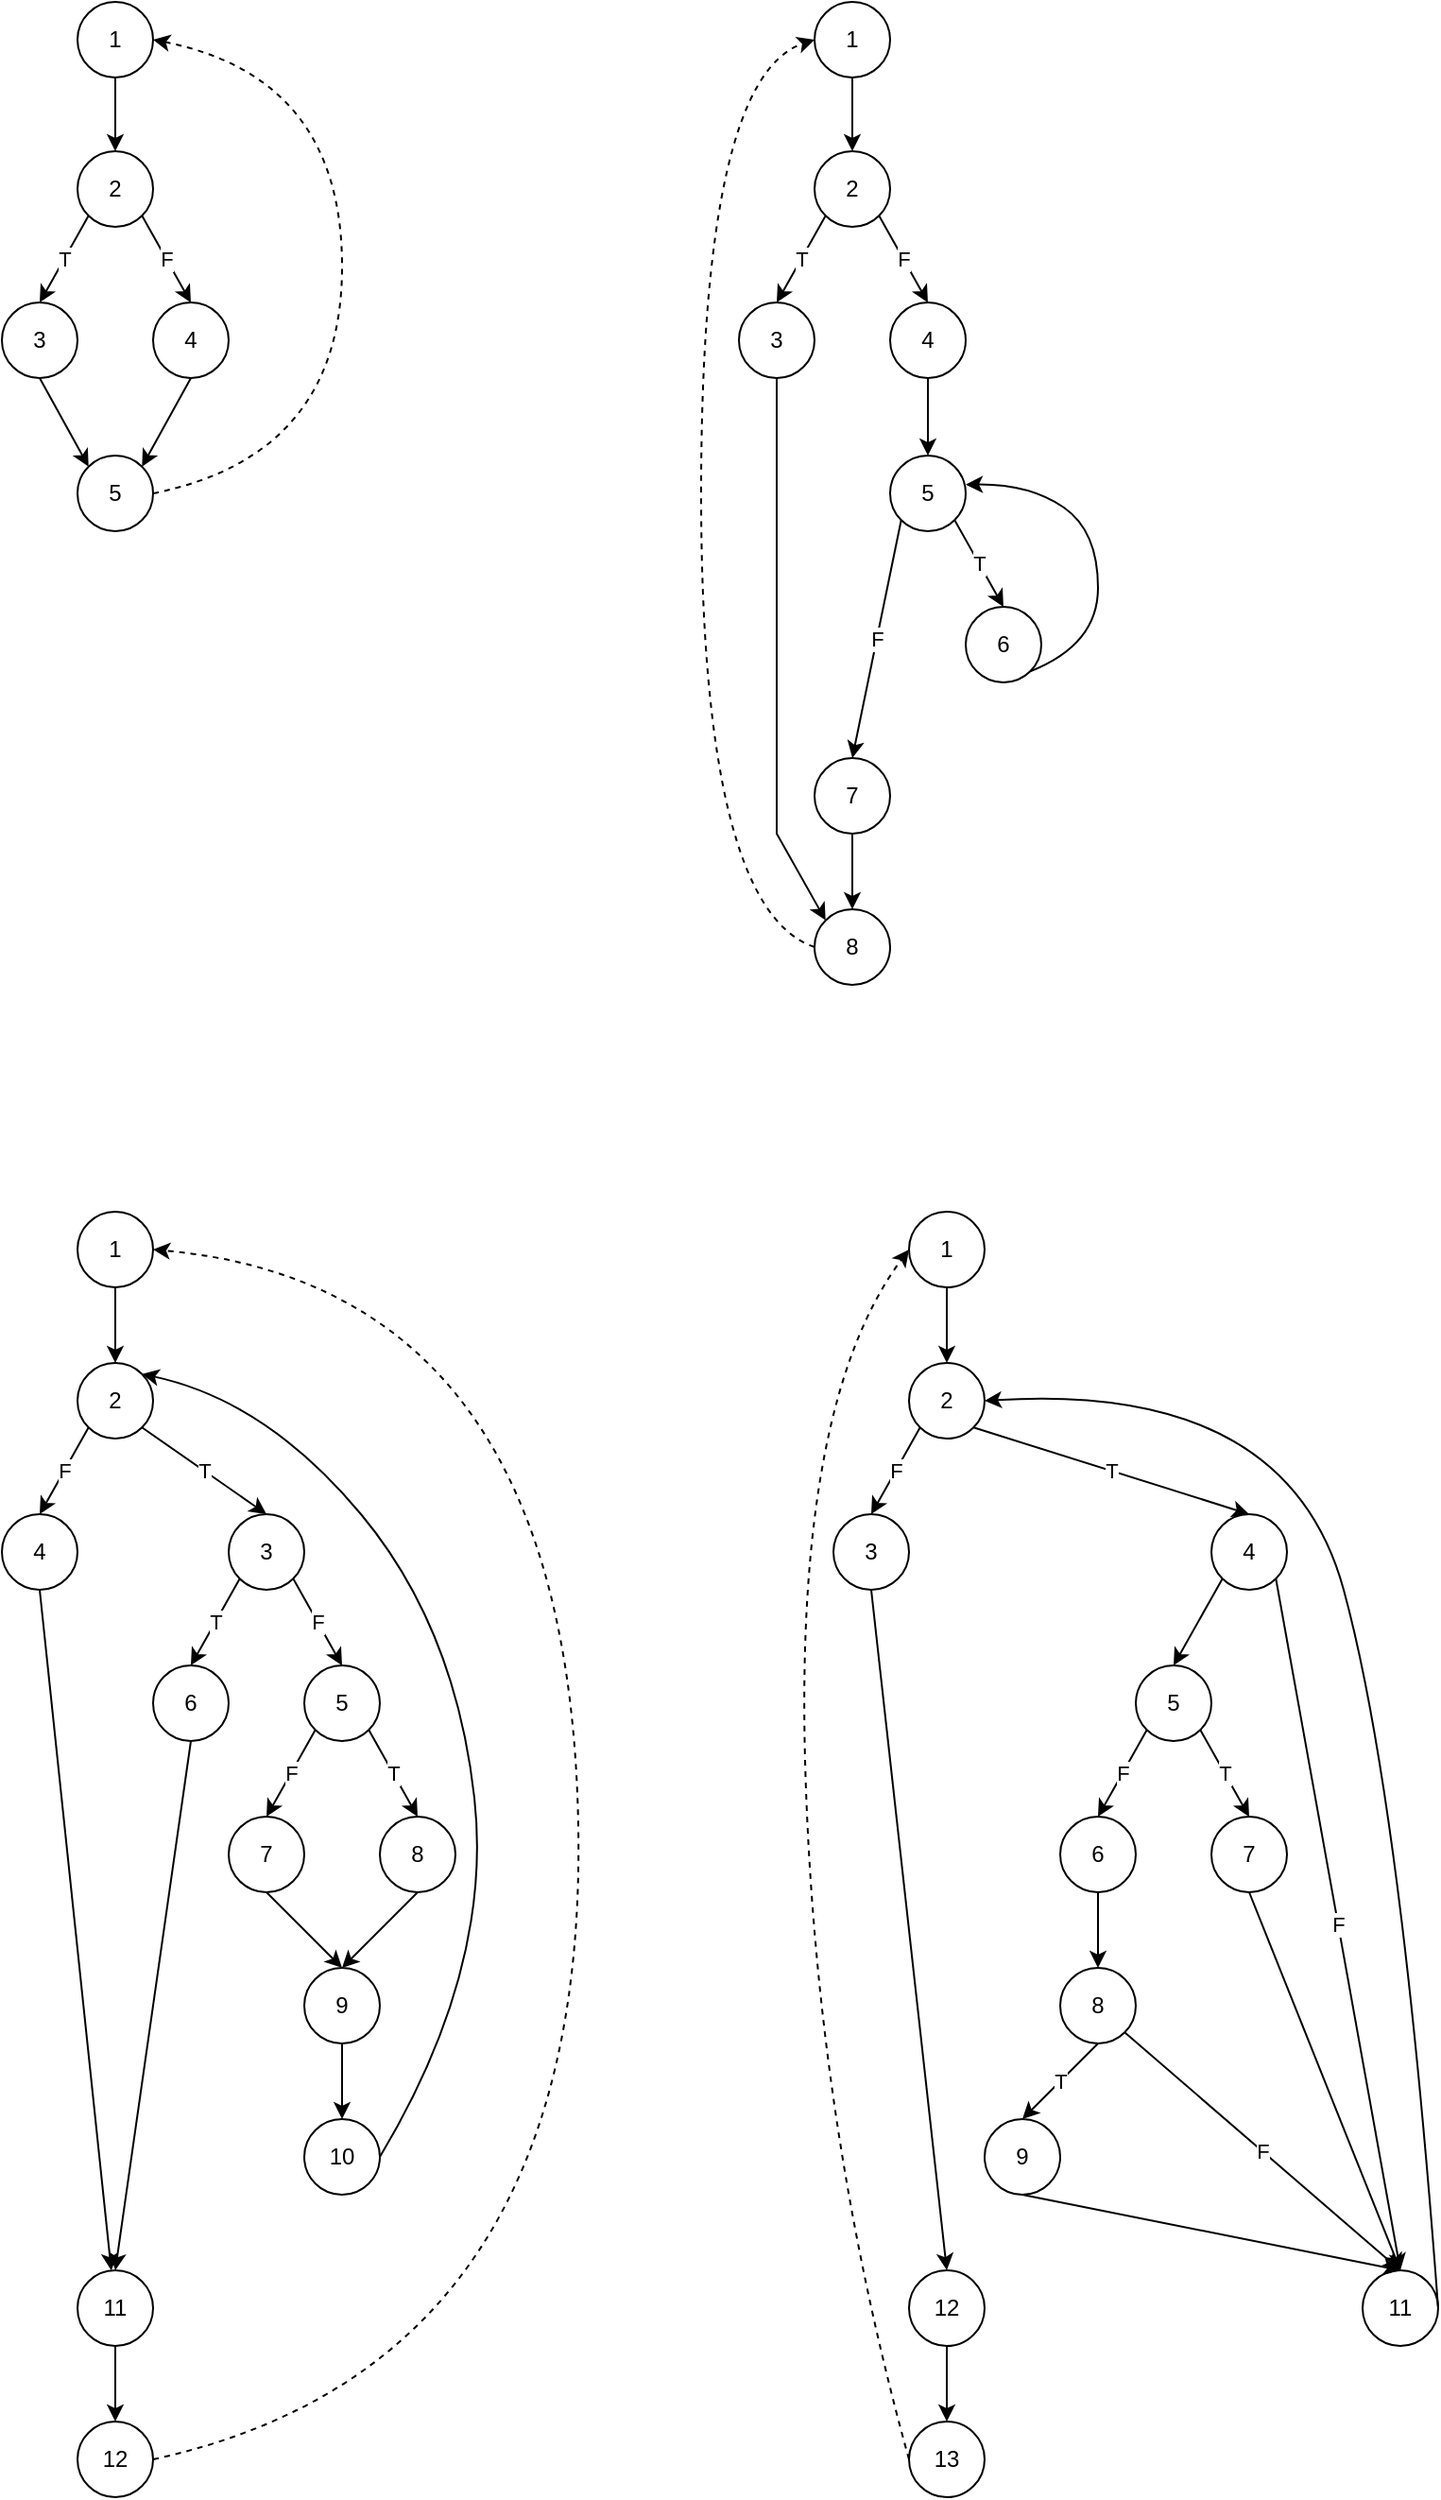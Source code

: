 <mxfile version="16.5.5" type="github">
  <diagram id="Lbe8666yk9FyNb0JV7xu" name="Page-1">
    <mxGraphModel dx="2411" dy="1413" grid="1" gridSize="10" guides="1" tooltips="1" connect="1" arrows="1" fold="1" page="1" pageScale="1" pageWidth="980" pageHeight="1390" math="0" shadow="0">
      <root>
        <mxCell id="0" />
        <mxCell id="1" parent="0" />
        <mxCell id="ngfTm_ITraplMa7OJyzi-3" value="2" style="ellipse;whiteSpace=wrap;html=1;aspect=fixed;" parent="1" vertex="1">
          <mxGeometry x="180" y="119" width="40" height="40" as="geometry" />
        </mxCell>
        <mxCell id="ngfTm_ITraplMa7OJyzi-27" style="edgeStyle=none;rounded=0;orthogonalLoop=1;jettySize=auto;html=1;exitX=0.5;exitY=1;exitDx=0;exitDy=0;entryX=0;entryY=0;entryDx=0;entryDy=0;strokeColor=#000000;" parent="1" source="ngfTm_ITraplMa7OJyzi-5" target="ngfTm_ITraplMa7OJyzi-25" edge="1">
          <mxGeometry relative="1" as="geometry" />
        </mxCell>
        <mxCell id="ngfTm_ITraplMa7OJyzi-5" value="3" style="ellipse;whiteSpace=wrap;html=1;aspect=fixed;" parent="1" vertex="1">
          <mxGeometry x="140" y="199" width="40" height="40" as="geometry" />
        </mxCell>
        <mxCell id="ngfTm_ITraplMa7OJyzi-6" value="4" style="ellipse;whiteSpace=wrap;html=1;aspect=fixed;" parent="1" vertex="1">
          <mxGeometry x="220" y="199" width="40" height="40" as="geometry" />
        </mxCell>
        <mxCell id="ngfTm_ITraplMa7OJyzi-9" value="" style="endArrow=classic;html=1;rounded=0;entryX=0.5;entryY=0;entryDx=0;entryDy=0;exitX=0;exitY=1;exitDx=0;exitDy=0;" parent="1" source="ngfTm_ITraplMa7OJyzi-3" target="ngfTm_ITraplMa7OJyzi-5" edge="1">
          <mxGeometry relative="1" as="geometry">
            <mxPoint x="190" y="160" as="sourcePoint" />
            <mxPoint x="260" y="489" as="targetPoint" />
          </mxGeometry>
        </mxCell>
        <mxCell id="ngfTm_ITraplMa7OJyzi-10" value="T" style="edgeLabel;resizable=0;html=1;align=center;verticalAlign=middle;" parent="ngfTm_ITraplMa7OJyzi-9" connectable="0" vertex="1">
          <mxGeometry relative="1" as="geometry" />
        </mxCell>
        <mxCell id="ngfTm_ITraplMa7OJyzi-14" value="" style="endArrow=classic;html=1;rounded=0;strokeColor=#000000;entryX=0.5;entryY=0;entryDx=0;entryDy=0;exitX=1;exitY=1;exitDx=0;exitDy=0;" parent="1" source="ngfTm_ITraplMa7OJyzi-3" target="ngfTm_ITraplMa7OJyzi-6" edge="1">
          <mxGeometry relative="1" as="geometry">
            <mxPoint x="200" y="159" as="sourcePoint" />
            <mxPoint x="300" y="159" as="targetPoint" />
          </mxGeometry>
        </mxCell>
        <mxCell id="ngfTm_ITraplMa7OJyzi-15" value="F" style="edgeLabel;resizable=0;html=1;align=center;verticalAlign=middle;" parent="ngfTm_ITraplMa7OJyzi-14" connectable="0" vertex="1">
          <mxGeometry relative="1" as="geometry" />
        </mxCell>
        <mxCell id="ngfTm_ITraplMa7OJyzi-20" value="" style="curved=1;endArrow=classic;html=1;rounded=0;strokeColor=#000000;entryX=1;entryY=0.5;entryDx=0;entryDy=0;exitX=1;exitY=0.5;exitDx=0;exitDy=0;dashed=1;" parent="1" source="ngfTm_ITraplMa7OJyzi-25" target="ngfTm_ITraplMa7OJyzi-22" edge="1">
          <mxGeometry width="50" height="50" relative="1" as="geometry">
            <mxPoint x="150" y="229" as="sourcePoint" />
            <mxPoint x="190" y="139" as="targetPoint" />
            <Array as="points">
              <mxPoint x="320" y="280" />
              <mxPoint x="320" y="80" />
            </Array>
          </mxGeometry>
        </mxCell>
        <mxCell id="ngfTm_ITraplMa7OJyzi-22" value="1" style="ellipse;whiteSpace=wrap;html=1;aspect=fixed;" parent="1" vertex="1">
          <mxGeometry x="180" y="40" width="40" height="40" as="geometry" />
        </mxCell>
        <mxCell id="ngfTm_ITraplMa7OJyzi-24" value="" style="endArrow=classic;html=1;rounded=0;strokeColor=#000000;entryX=0.5;entryY=0;entryDx=0;entryDy=0;exitX=0.5;exitY=1;exitDx=0;exitDy=0;" parent="1" source="ngfTm_ITraplMa7OJyzi-22" target="ngfTm_ITraplMa7OJyzi-3" edge="1">
          <mxGeometry width="50" height="50" relative="1" as="geometry">
            <mxPoint x="180" y="130" as="sourcePoint" />
            <mxPoint x="230" y="80" as="targetPoint" />
          </mxGeometry>
        </mxCell>
        <mxCell id="ngfTm_ITraplMa7OJyzi-25" value="5" style="ellipse;whiteSpace=wrap;html=1;aspect=fixed;" parent="1" vertex="1">
          <mxGeometry x="180" y="280" width="40" height="40" as="geometry" />
        </mxCell>
        <mxCell id="ngfTm_ITraplMa7OJyzi-26" value="" style="endArrow=classic;html=1;rounded=0;strokeColor=#000000;exitX=0.5;exitY=1;exitDx=0;exitDy=0;entryX=1;entryY=0;entryDx=0;entryDy=0;" parent="1" source="ngfTm_ITraplMa7OJyzi-6" target="ngfTm_ITraplMa7OJyzi-25" edge="1">
          <mxGeometry width="50" height="50" relative="1" as="geometry">
            <mxPoint x="190" y="430" as="sourcePoint" />
            <mxPoint x="240" y="380" as="targetPoint" />
          </mxGeometry>
        </mxCell>
        <mxCell id="ngfTm_ITraplMa7OJyzi-28" value="8" style="ellipse;whiteSpace=wrap;html=1;aspect=fixed;" parent="1" vertex="1">
          <mxGeometry x="570" y="520" width="40" height="40" as="geometry" />
        </mxCell>
        <mxCell id="R51H3NqWFXnksLiBlyHA-1" style="edgeStyle=orthogonalEdgeStyle;rounded=0;orthogonalLoop=1;jettySize=auto;html=1;exitX=0.5;exitY=1;exitDx=0;exitDy=0;entryX=0.5;entryY=0;entryDx=0;entryDy=0;" parent="1" source="ngfTm_ITraplMa7OJyzi-29" target="ngfTm_ITraplMa7OJyzi-30" edge="1">
          <mxGeometry relative="1" as="geometry" />
        </mxCell>
        <mxCell id="ngfTm_ITraplMa7OJyzi-29" value="1" style="ellipse;whiteSpace=wrap;html=1;aspect=fixed;" parent="1" vertex="1">
          <mxGeometry x="570" y="40" width="40" height="40" as="geometry" />
        </mxCell>
        <mxCell id="ngfTm_ITraplMa7OJyzi-30" value="2" style="ellipse;whiteSpace=wrap;html=1;aspect=fixed;" parent="1" vertex="1">
          <mxGeometry x="570" y="119" width="40" height="40" as="geometry" />
        </mxCell>
        <mxCell id="ngfTm_ITraplMa7OJyzi-31" value="3" style="ellipse;whiteSpace=wrap;html=1;aspect=fixed;" parent="1" vertex="1">
          <mxGeometry x="530" y="199" width="40" height="40" as="geometry" />
        </mxCell>
        <mxCell id="ngfTm_ITraplMa7OJyzi-32" value="" style="endArrow=classic;html=1;rounded=0;strokeColor=#000000;exitX=0;exitY=1;exitDx=0;exitDy=0;entryX=0.5;entryY=0;entryDx=0;entryDy=0;fontColor=default;" parent="1" source="ngfTm_ITraplMa7OJyzi-30" target="ngfTm_ITraplMa7OJyzi-31" edge="1">
          <mxGeometry relative="1" as="geometry">
            <mxPoint x="470" y="300" as="sourcePoint" />
            <mxPoint x="570" y="300" as="targetPoint" />
          </mxGeometry>
        </mxCell>
        <mxCell id="ngfTm_ITraplMa7OJyzi-33" value="T" style="edgeLabel;resizable=0;html=1;align=center;verticalAlign=middle;" parent="ngfTm_ITraplMa7OJyzi-32" connectable="0" vertex="1">
          <mxGeometry relative="1" as="geometry" />
        </mxCell>
        <mxCell id="ngfTm_ITraplMa7OJyzi-39" style="edgeStyle=none;rounded=0;orthogonalLoop=1;jettySize=auto;html=1;exitX=0.5;exitY=1;exitDx=0;exitDy=0;entryX=0.5;entryY=0;entryDx=0;entryDy=0;fontColor=default;strokeColor=#000000;" parent="1" source="ngfTm_ITraplMa7OJyzi-34" target="ngfTm_ITraplMa7OJyzi-38" edge="1">
          <mxGeometry relative="1" as="geometry" />
        </mxCell>
        <mxCell id="ngfTm_ITraplMa7OJyzi-34" value="4" style="ellipse;whiteSpace=wrap;html=1;aspect=fixed;" parent="1" vertex="1">
          <mxGeometry x="610" y="199" width="40" height="40" as="geometry" />
        </mxCell>
        <mxCell id="ngfTm_ITraplMa7OJyzi-35" value="" style="endArrow=classic;html=1;rounded=0;fontColor=default;strokeColor=#000000;entryX=0.5;entryY=0;entryDx=0;entryDy=0;exitX=1;exitY=1;exitDx=0;exitDy=0;" parent="1" source="ngfTm_ITraplMa7OJyzi-30" target="ngfTm_ITraplMa7OJyzi-34" edge="1">
          <mxGeometry relative="1" as="geometry">
            <mxPoint x="610" y="150" as="sourcePoint" />
            <mxPoint x="700" y="150" as="targetPoint" />
          </mxGeometry>
        </mxCell>
        <mxCell id="ngfTm_ITraplMa7OJyzi-36" value="F" style="edgeLabel;resizable=0;html=1;align=center;verticalAlign=middle;fontColor=default;" parent="ngfTm_ITraplMa7OJyzi-35" connectable="0" vertex="1">
          <mxGeometry relative="1" as="geometry" />
        </mxCell>
        <mxCell id="ngfTm_ITraplMa7OJyzi-37" value="" style="endArrow=classic;html=1;rounded=0;fontColor=default;strokeColor=#000000;exitX=0.5;exitY=1;exitDx=0;exitDy=0;entryX=0;entryY=0;entryDx=0;entryDy=0;" parent="1" source="ngfTm_ITraplMa7OJyzi-31" target="ngfTm_ITraplMa7OJyzi-28" edge="1">
          <mxGeometry width="50" height="50" relative="1" as="geometry">
            <mxPoint x="440" y="290" as="sourcePoint" />
            <mxPoint x="490" y="240" as="targetPoint" />
            <Array as="points">
              <mxPoint x="550" y="480" />
            </Array>
          </mxGeometry>
        </mxCell>
        <mxCell id="ngfTm_ITraplMa7OJyzi-38" value="5" style="ellipse;whiteSpace=wrap;html=1;aspect=fixed;" parent="1" vertex="1">
          <mxGeometry x="610" y="280" width="40" height="40" as="geometry" />
        </mxCell>
        <mxCell id="ngfTm_ITraplMa7OJyzi-40" value="" style="endArrow=classic;html=1;rounded=0;fontColor=default;strokeColor=#000000;exitX=0;exitY=1;exitDx=0;exitDy=0;entryX=0.5;entryY=0;entryDx=0;entryDy=0;" parent="1" source="ngfTm_ITraplMa7OJyzi-38" target="ngfTm_ITraplMa7OJyzi-43" edge="1">
          <mxGeometry relative="1" as="geometry">
            <mxPoint x="630" y="320" as="sourcePoint" />
            <mxPoint x="600" y="410" as="targetPoint" />
          </mxGeometry>
        </mxCell>
        <mxCell id="ngfTm_ITraplMa7OJyzi-41" value="F" style="edgeLabel;resizable=0;html=1;align=center;verticalAlign=middle;fontColor=default;" parent="ngfTm_ITraplMa7OJyzi-40" connectable="0" vertex="1">
          <mxGeometry relative="1" as="geometry" />
        </mxCell>
        <mxCell id="ngfTm_ITraplMa7OJyzi-42" value="6" style="ellipse;whiteSpace=wrap;html=1;aspect=fixed;" parent="1" vertex="1">
          <mxGeometry x="650" y="360" width="40" height="40" as="geometry" />
        </mxCell>
        <mxCell id="ngfTm_ITraplMa7OJyzi-43" value="7" style="ellipse;whiteSpace=wrap;html=1;aspect=fixed;" parent="1" vertex="1">
          <mxGeometry x="570" y="440" width="40" height="40" as="geometry" />
        </mxCell>
        <mxCell id="ngfTm_ITraplMa7OJyzi-44" value="" style="endArrow=classic;html=1;rounded=0;fontColor=default;strokeColor=#000000;exitX=1;exitY=1;exitDx=0;exitDy=0;entryX=0.5;entryY=0;entryDx=0;entryDy=0;" parent="1" source="ngfTm_ITraplMa7OJyzi-38" target="ngfTm_ITraplMa7OJyzi-42" edge="1">
          <mxGeometry relative="1" as="geometry">
            <mxPoint x="625.858" y="324.142" as="sourcePoint" />
            <mxPoint x="600" y="410.0" as="targetPoint" />
          </mxGeometry>
        </mxCell>
        <mxCell id="ngfTm_ITraplMa7OJyzi-45" value="T" style="edgeLabel;resizable=0;html=1;align=center;verticalAlign=middle;fontColor=default;" parent="ngfTm_ITraplMa7OJyzi-44" connectable="0" vertex="1">
          <mxGeometry relative="1" as="geometry" />
        </mxCell>
        <mxCell id="ngfTm_ITraplMa7OJyzi-47" value="" style="curved=1;endArrow=classic;html=1;rounded=0;fontColor=default;strokeColor=#000000;exitX=1;exitY=1;exitDx=0;exitDy=0;entryX=1;entryY=0.383;entryDx=0;entryDy=0;entryPerimeter=0;" parent="1" source="ngfTm_ITraplMa7OJyzi-42" target="ngfTm_ITraplMa7OJyzi-38" edge="1">
          <mxGeometry width="50" height="50" relative="1" as="geometry">
            <mxPoint x="710" y="390" as="sourcePoint" />
            <mxPoint x="760" y="340" as="targetPoint" />
            <Array as="points">
              <mxPoint x="720" y="380" />
              <mxPoint x="720" y="320" />
              <mxPoint x="684" y="295" />
            </Array>
          </mxGeometry>
        </mxCell>
        <mxCell id="ngfTm_ITraplMa7OJyzi-48" value="" style="endArrow=classic;html=1;rounded=0;fontColor=default;strokeColor=#000000;exitX=0.5;exitY=1;exitDx=0;exitDy=0;entryX=0.5;entryY=0;entryDx=0;entryDy=0;" parent="1" source="ngfTm_ITraplMa7OJyzi-43" target="ngfTm_ITraplMa7OJyzi-28" edge="1">
          <mxGeometry width="50" height="50" relative="1" as="geometry">
            <mxPoint x="610" y="500" as="sourcePoint" />
            <mxPoint x="660" y="450" as="targetPoint" />
          </mxGeometry>
        </mxCell>
        <mxCell id="ngfTm_ITraplMa7OJyzi-51" value="" style="curved=1;endArrow=classic;html=1;rounded=0;fontColor=default;strokeColor=#000000;exitX=0;exitY=0.5;exitDx=0;exitDy=0;entryX=0;entryY=0.5;entryDx=0;entryDy=0;dashed=1;" parent="1" source="ngfTm_ITraplMa7OJyzi-28" target="ngfTm_ITraplMa7OJyzi-29" edge="1">
          <mxGeometry width="50" height="50" relative="1" as="geometry">
            <mxPoint x="430" y="510" as="sourcePoint" />
            <mxPoint x="480" y="460" as="targetPoint" />
            <Array as="points">
              <mxPoint x="510" y="520" />
              <mxPoint x="510" y="80" />
            </Array>
          </mxGeometry>
        </mxCell>
        <mxCell id="LmPk4MBxEUe1dWS_HKBN-8" style="edgeStyle=orthogonalEdgeStyle;rounded=0;orthogonalLoop=1;jettySize=auto;html=1;exitX=0.5;exitY=1;exitDx=0;exitDy=0;entryX=0.5;entryY=0;entryDx=0;entryDy=0;" parent="1" source="LmPk4MBxEUe1dWS_HKBN-1" target="LmPk4MBxEUe1dWS_HKBN-2" edge="1">
          <mxGeometry relative="1" as="geometry" />
        </mxCell>
        <mxCell id="LmPk4MBxEUe1dWS_HKBN-1" value="1" style="ellipse;whiteSpace=wrap;html=1;aspect=fixed;" parent="1" vertex="1">
          <mxGeometry x="180" y="680" width="40" height="40" as="geometry" />
        </mxCell>
        <mxCell id="LmPk4MBxEUe1dWS_HKBN-2" value="2" style="ellipse;whiteSpace=wrap;html=1;aspect=fixed;" parent="1" vertex="1">
          <mxGeometry x="180" y="760" width="40" height="40" as="geometry" />
        </mxCell>
        <mxCell id="LmPk4MBxEUe1dWS_HKBN-3" value="3" style="ellipse;whiteSpace=wrap;html=1;aspect=fixed;" parent="1" vertex="1">
          <mxGeometry x="260" y="840" width="40" height="40" as="geometry" />
        </mxCell>
        <mxCell id="LmPk4MBxEUe1dWS_HKBN-4" value="12" style="ellipse;whiteSpace=wrap;html=1;aspect=fixed;" parent="1" vertex="1">
          <mxGeometry x="180" y="1320" width="40" height="40" as="geometry" />
        </mxCell>
        <mxCell id="LmPk4MBxEUe1dWS_HKBN-12" style="rounded=0;orthogonalLoop=1;jettySize=auto;html=1;exitX=0.5;exitY=1;exitDx=0;exitDy=0;" parent="1" source="LmPk4MBxEUe1dWS_HKBN-5" target="LmPk4MBxEUe1dWS_HKBN-11" edge="1">
          <mxGeometry relative="1" as="geometry" />
        </mxCell>
        <mxCell id="LmPk4MBxEUe1dWS_HKBN-5" value="4" style="ellipse;whiteSpace=wrap;html=1;aspect=fixed;" parent="1" vertex="1">
          <mxGeometry x="140" y="840" width="40" height="40" as="geometry" />
        </mxCell>
        <mxCell id="LmPk4MBxEUe1dWS_HKBN-6" value="" style="endArrow=classic;html=1;rounded=0;entryX=0.5;entryY=0;entryDx=0;entryDy=0;exitX=1;exitY=1;exitDx=0;exitDy=0;" parent="1" source="LmPk4MBxEUe1dWS_HKBN-2" target="LmPk4MBxEUe1dWS_HKBN-3" edge="1">
          <mxGeometry relative="1" as="geometry">
            <mxPoint x="200" y="800" as="sourcePoint" />
            <mxPoint x="300" y="800" as="targetPoint" />
          </mxGeometry>
        </mxCell>
        <mxCell id="LmPk4MBxEUe1dWS_HKBN-7" value="T" style="edgeLabel;resizable=0;html=1;align=center;verticalAlign=middle;" parent="LmPk4MBxEUe1dWS_HKBN-6" connectable="0" vertex="1">
          <mxGeometry relative="1" as="geometry" />
        </mxCell>
        <mxCell id="LmPk4MBxEUe1dWS_HKBN-9" value="" style="endArrow=classic;html=1;rounded=0;entryX=0.5;entryY=0;entryDx=0;entryDy=0;exitX=0;exitY=1;exitDx=0;exitDy=0;" parent="1" source="LmPk4MBxEUe1dWS_HKBN-2" target="LmPk4MBxEUe1dWS_HKBN-5" edge="1">
          <mxGeometry relative="1" as="geometry">
            <mxPoint x="180" y="790" as="sourcePoint" />
            <mxPoint x="280" y="790" as="targetPoint" />
          </mxGeometry>
        </mxCell>
        <mxCell id="LmPk4MBxEUe1dWS_HKBN-10" value="F" style="edgeLabel;resizable=0;html=1;align=center;verticalAlign=middle;" parent="LmPk4MBxEUe1dWS_HKBN-9" connectable="0" vertex="1">
          <mxGeometry relative="1" as="geometry" />
        </mxCell>
        <mxCell id="LmPk4MBxEUe1dWS_HKBN-31" style="edgeStyle=none;rounded=0;orthogonalLoop=1;jettySize=auto;html=1;exitX=0.5;exitY=1;exitDx=0;exitDy=0;entryX=0.5;entryY=0;entryDx=0;entryDy=0;" parent="1" source="LmPk4MBxEUe1dWS_HKBN-11" target="LmPk4MBxEUe1dWS_HKBN-4" edge="1">
          <mxGeometry relative="1" as="geometry" />
        </mxCell>
        <mxCell id="LmPk4MBxEUe1dWS_HKBN-11" value="11" style="ellipse;whiteSpace=wrap;html=1;aspect=fixed;" parent="1" vertex="1">
          <mxGeometry x="180" y="1240" width="40" height="40" as="geometry" />
        </mxCell>
        <mxCell id="LmPk4MBxEUe1dWS_HKBN-20" style="edgeStyle=none;rounded=0;orthogonalLoop=1;jettySize=auto;html=1;exitX=0.5;exitY=1;exitDx=0;exitDy=0;entryX=0.5;entryY=0;entryDx=0;entryDy=0;" parent="1" source="LmPk4MBxEUe1dWS_HKBN-13" target="LmPk4MBxEUe1dWS_HKBN-11" edge="1">
          <mxGeometry relative="1" as="geometry">
            <mxPoint x="240" y="1160" as="targetPoint" />
          </mxGeometry>
        </mxCell>
        <mxCell id="LmPk4MBxEUe1dWS_HKBN-13" value="6" style="ellipse;whiteSpace=wrap;html=1;aspect=fixed;" parent="1" vertex="1">
          <mxGeometry x="220" y="920" width="40" height="40" as="geometry" />
        </mxCell>
        <mxCell id="LmPk4MBxEUe1dWS_HKBN-14" value="5" style="ellipse;whiteSpace=wrap;html=1;aspect=fixed;" parent="1" vertex="1">
          <mxGeometry x="300" y="920" width="40" height="40" as="geometry" />
        </mxCell>
        <mxCell id="LmPk4MBxEUe1dWS_HKBN-15" value="" style="endArrow=classic;html=1;rounded=0;entryX=0.5;entryY=0;entryDx=0;entryDy=0;exitX=0;exitY=1;exitDx=0;exitDy=0;" parent="1" source="LmPk4MBxEUe1dWS_HKBN-3" target="LmPk4MBxEUe1dWS_HKBN-13" edge="1">
          <mxGeometry relative="1" as="geometry">
            <mxPoint x="290" y="870" as="sourcePoint" />
            <mxPoint x="390" y="870" as="targetPoint" />
          </mxGeometry>
        </mxCell>
        <mxCell id="LmPk4MBxEUe1dWS_HKBN-16" value="T" style="edgeLabel;resizable=0;html=1;align=center;verticalAlign=middle;" parent="LmPk4MBxEUe1dWS_HKBN-15" connectable="0" vertex="1">
          <mxGeometry relative="1" as="geometry" />
        </mxCell>
        <mxCell id="LmPk4MBxEUe1dWS_HKBN-17" value="" style="endArrow=classic;html=1;rounded=0;entryX=0.5;entryY=0;entryDx=0;entryDy=0;exitX=1;exitY=1;exitDx=0;exitDy=0;" parent="1" source="LmPk4MBxEUe1dWS_HKBN-3" target="LmPk4MBxEUe1dWS_HKBN-14" edge="1">
          <mxGeometry relative="1" as="geometry">
            <mxPoint x="260" y="870" as="sourcePoint" />
            <mxPoint x="360" y="870" as="targetPoint" />
          </mxGeometry>
        </mxCell>
        <mxCell id="LmPk4MBxEUe1dWS_HKBN-18" value="F" style="edgeLabel;resizable=0;html=1;align=center;verticalAlign=middle;" parent="LmPk4MBxEUe1dWS_HKBN-17" connectable="0" vertex="1">
          <mxGeometry relative="1" as="geometry" />
        </mxCell>
        <mxCell id="LmPk4MBxEUe1dWS_HKBN-33" style="edgeStyle=none;rounded=0;orthogonalLoop=1;jettySize=auto;html=1;exitX=0.5;exitY=1;exitDx=0;exitDy=0;entryX=0.5;entryY=0;entryDx=0;entryDy=0;" parent="1" source="LmPk4MBxEUe1dWS_HKBN-21" target="LmPk4MBxEUe1dWS_HKBN-32" edge="1">
          <mxGeometry relative="1" as="geometry" />
        </mxCell>
        <mxCell id="LmPk4MBxEUe1dWS_HKBN-21" value="7" style="ellipse;whiteSpace=wrap;html=1;aspect=fixed;" parent="1" vertex="1">
          <mxGeometry x="260" y="1000" width="40" height="40" as="geometry" />
        </mxCell>
        <mxCell id="LmPk4MBxEUe1dWS_HKBN-34" style="edgeStyle=none;rounded=0;orthogonalLoop=1;jettySize=auto;html=1;exitX=0.5;exitY=1;exitDx=0;exitDy=0;" parent="1" source="LmPk4MBxEUe1dWS_HKBN-22" edge="1">
          <mxGeometry relative="1" as="geometry">
            <mxPoint x="320" y="1080" as="targetPoint" />
          </mxGeometry>
        </mxCell>
        <mxCell id="LmPk4MBxEUe1dWS_HKBN-22" value="8" style="ellipse;whiteSpace=wrap;html=1;aspect=fixed;" parent="1" vertex="1">
          <mxGeometry x="340" y="1000" width="40" height="40" as="geometry" />
        </mxCell>
        <mxCell id="LmPk4MBxEUe1dWS_HKBN-23" value="" style="endArrow=classic;html=1;rounded=0;exitX=1;exitY=1;exitDx=0;exitDy=0;entryX=0.5;entryY=0;entryDx=0;entryDy=0;" parent="1" source="LmPk4MBxEUe1dWS_HKBN-14" target="LmPk4MBxEUe1dWS_HKBN-22" edge="1">
          <mxGeometry relative="1" as="geometry">
            <mxPoint x="250" y="960" as="sourcePoint" />
            <mxPoint x="350" y="960" as="targetPoint" />
          </mxGeometry>
        </mxCell>
        <mxCell id="LmPk4MBxEUe1dWS_HKBN-24" value="T" style="edgeLabel;resizable=0;html=1;align=center;verticalAlign=middle;" parent="LmPk4MBxEUe1dWS_HKBN-23" connectable="0" vertex="1">
          <mxGeometry relative="1" as="geometry" />
        </mxCell>
        <mxCell id="LmPk4MBxEUe1dWS_HKBN-25" value="" style="endArrow=classic;html=1;rounded=0;exitX=0;exitY=1;exitDx=0;exitDy=0;entryX=0.5;entryY=0;entryDx=0;entryDy=0;" parent="1" source="LmPk4MBxEUe1dWS_HKBN-14" target="LmPk4MBxEUe1dWS_HKBN-21" edge="1">
          <mxGeometry relative="1" as="geometry">
            <mxPoint x="160" y="1110" as="sourcePoint" />
            <mxPoint x="260" y="1110" as="targetPoint" />
          </mxGeometry>
        </mxCell>
        <mxCell id="LmPk4MBxEUe1dWS_HKBN-26" value="F" style="edgeLabel;resizable=0;html=1;align=center;verticalAlign=middle;" parent="LmPk4MBxEUe1dWS_HKBN-25" connectable="0" vertex="1">
          <mxGeometry relative="1" as="geometry" />
        </mxCell>
        <mxCell id="LmPk4MBxEUe1dWS_HKBN-29" value="" style="curved=1;endArrow=classic;html=1;rounded=0;exitX=1;exitY=0.5;exitDx=0;exitDy=0;entryX=1;entryY=0;entryDx=0;entryDy=0;" parent="1" source="a_tLWopv4MAO-i4X5crw-16" target="LmPk4MBxEUe1dWS_HKBN-2" edge="1">
          <mxGeometry width="50" height="50" relative="1" as="geometry">
            <mxPoint x="500" y="1140" as="sourcePoint" />
            <mxPoint x="550" y="1090" as="targetPoint" />
            <Array as="points">
              <mxPoint x="400" y="1080" />
              <mxPoint x="380" y="900" />
              <mxPoint x="280" y="780" />
            </Array>
          </mxGeometry>
        </mxCell>
        <mxCell id="a_tLWopv4MAO-i4X5crw-17" style="edgeStyle=none;rounded=0;orthogonalLoop=1;jettySize=auto;html=1;exitX=0.5;exitY=1;exitDx=0;exitDy=0;entryX=0.5;entryY=0;entryDx=0;entryDy=0;" edge="1" parent="1" source="LmPk4MBxEUe1dWS_HKBN-32" target="a_tLWopv4MAO-i4X5crw-16">
          <mxGeometry relative="1" as="geometry" />
        </mxCell>
        <mxCell id="LmPk4MBxEUe1dWS_HKBN-32" value="9" style="ellipse;whiteSpace=wrap;html=1;aspect=fixed;" parent="1" vertex="1">
          <mxGeometry x="300" y="1080" width="40" height="40" as="geometry" />
        </mxCell>
        <mxCell id="a_tLWopv4MAO-i4X5crw-2" value="" style="curved=1;endArrow=classic;html=1;rounded=0;exitX=1;exitY=0.5;exitDx=0;exitDy=0;entryX=1;entryY=0.5;entryDx=0;entryDy=0;dashed=1;" edge="1" parent="1" source="LmPk4MBxEUe1dWS_HKBN-4" target="LmPk4MBxEUe1dWS_HKBN-1">
          <mxGeometry width="50" height="50" relative="1" as="geometry">
            <mxPoint x="230" y="1350" as="sourcePoint" />
            <mxPoint x="280" y="1300" as="targetPoint" />
            <Array as="points">
              <mxPoint x="450" y="1290" />
              <mxPoint x="440" y="720" />
            </Array>
          </mxGeometry>
        </mxCell>
        <mxCell id="a_tLWopv4MAO-i4X5crw-5" style="edgeStyle=orthogonalEdgeStyle;rounded=0;orthogonalLoop=1;jettySize=auto;html=1;exitX=0.5;exitY=1;exitDx=0;exitDy=0;entryX=0.5;entryY=0;entryDx=0;entryDy=0;" edge="1" parent="1" source="a_tLWopv4MAO-i4X5crw-3" target="a_tLWopv4MAO-i4X5crw-4">
          <mxGeometry relative="1" as="geometry" />
        </mxCell>
        <mxCell id="a_tLWopv4MAO-i4X5crw-3" value="1" style="ellipse;whiteSpace=wrap;html=1;aspect=fixed;" vertex="1" parent="1">
          <mxGeometry x="620" y="680" width="40" height="40" as="geometry" />
        </mxCell>
        <mxCell id="a_tLWopv4MAO-i4X5crw-4" value="2" style="ellipse;whiteSpace=wrap;html=1;aspect=fixed;" vertex="1" parent="1">
          <mxGeometry x="620" y="760" width="40" height="40" as="geometry" />
        </mxCell>
        <mxCell id="a_tLWopv4MAO-i4X5crw-15" style="rounded=0;orthogonalLoop=1;jettySize=auto;html=1;exitX=0.5;exitY=1;exitDx=0;exitDy=0;entryX=0.5;entryY=0;entryDx=0;entryDy=0;" edge="1" parent="1" source="a_tLWopv4MAO-i4X5crw-6" target="a_tLWopv4MAO-i4X5crw-8">
          <mxGeometry relative="1" as="geometry" />
        </mxCell>
        <mxCell id="a_tLWopv4MAO-i4X5crw-6" value="3" style="ellipse;whiteSpace=wrap;html=1;aspect=fixed;" vertex="1" parent="1">
          <mxGeometry x="580" y="840" width="40" height="40" as="geometry" />
        </mxCell>
        <mxCell id="a_tLWopv4MAO-i4X5crw-22" style="edgeStyle=none;rounded=0;orthogonalLoop=1;jettySize=auto;html=1;exitX=0;exitY=1;exitDx=0;exitDy=0;entryX=0.5;entryY=0;entryDx=0;entryDy=0;" edge="1" parent="1" source="a_tLWopv4MAO-i4X5crw-7" target="a_tLWopv4MAO-i4X5crw-21">
          <mxGeometry relative="1" as="geometry" />
        </mxCell>
        <mxCell id="a_tLWopv4MAO-i4X5crw-7" value="4" style="ellipse;whiteSpace=wrap;html=1;aspect=fixed;" vertex="1" parent="1">
          <mxGeometry x="780" y="840" width="40" height="40" as="geometry" />
        </mxCell>
        <mxCell id="a_tLWopv4MAO-i4X5crw-10" style="rounded=0;orthogonalLoop=1;jettySize=auto;html=1;exitX=0.5;exitY=1;exitDx=0;exitDy=0;" edge="1" parent="1" source="a_tLWopv4MAO-i4X5crw-8" target="a_tLWopv4MAO-i4X5crw-9">
          <mxGeometry relative="1" as="geometry" />
        </mxCell>
        <mxCell id="a_tLWopv4MAO-i4X5crw-8" value="12" style="ellipse;whiteSpace=wrap;html=1;aspect=fixed;" vertex="1" parent="1">
          <mxGeometry x="620" y="1240" width="40" height="40" as="geometry" />
        </mxCell>
        <mxCell id="a_tLWopv4MAO-i4X5crw-9" value="13" style="ellipse;whiteSpace=wrap;html=1;aspect=fixed;" vertex="1" parent="1">
          <mxGeometry x="620" y="1320" width="40" height="40" as="geometry" />
        </mxCell>
        <mxCell id="a_tLWopv4MAO-i4X5crw-11" value="" style="endArrow=classic;html=1;rounded=0;exitX=0;exitY=1;exitDx=0;exitDy=0;entryX=0.5;entryY=0;entryDx=0;entryDy=0;" edge="1" parent="1" source="a_tLWopv4MAO-i4X5crw-4" target="a_tLWopv4MAO-i4X5crw-6">
          <mxGeometry relative="1" as="geometry">
            <mxPoint x="630" y="800" as="sourcePoint" />
            <mxPoint x="730" y="800" as="targetPoint" />
          </mxGeometry>
        </mxCell>
        <mxCell id="a_tLWopv4MAO-i4X5crw-12" value="F" style="edgeLabel;resizable=0;html=1;align=center;verticalAlign=middle;" connectable="0" vertex="1" parent="a_tLWopv4MAO-i4X5crw-11">
          <mxGeometry relative="1" as="geometry" />
        </mxCell>
        <mxCell id="a_tLWopv4MAO-i4X5crw-13" value="" style="endArrow=classic;html=1;rounded=0;exitX=1;exitY=1;exitDx=0;exitDy=0;entryX=0.5;entryY=0;entryDx=0;entryDy=0;" edge="1" parent="1" source="a_tLWopv4MAO-i4X5crw-4" target="a_tLWopv4MAO-i4X5crw-7">
          <mxGeometry relative="1" as="geometry">
            <mxPoint x="680" y="810" as="sourcePoint" />
            <mxPoint x="780" y="810" as="targetPoint" />
          </mxGeometry>
        </mxCell>
        <mxCell id="a_tLWopv4MAO-i4X5crw-14" value="T" style="edgeLabel;resizable=0;html=1;align=center;verticalAlign=middle;" connectable="0" vertex="1" parent="a_tLWopv4MAO-i4X5crw-13">
          <mxGeometry relative="1" as="geometry" />
        </mxCell>
        <mxCell id="a_tLWopv4MAO-i4X5crw-16" value="10" style="ellipse;whiteSpace=wrap;html=1;aspect=fixed;" vertex="1" parent="1">
          <mxGeometry x="300" y="1160" width="40" height="40" as="geometry" />
        </mxCell>
        <mxCell id="a_tLWopv4MAO-i4X5crw-18" value="" style="endArrow=classic;html=1;rounded=0;exitX=1;exitY=1;exitDx=0;exitDy=0;entryX=0.5;entryY=0;entryDx=0;entryDy=0;" edge="1" parent="1" source="a_tLWopv4MAO-i4X5crw-7" target="a_tLWopv4MAO-i4X5crw-20">
          <mxGeometry relative="1" as="geometry">
            <mxPoint x="800" y="930" as="sourcePoint" />
            <mxPoint x="880" y="880" as="targetPoint" />
          </mxGeometry>
        </mxCell>
        <mxCell id="a_tLWopv4MAO-i4X5crw-19" value="F" style="edgeLabel;resizable=0;html=1;align=center;verticalAlign=middle;" connectable="0" vertex="1" parent="a_tLWopv4MAO-i4X5crw-18">
          <mxGeometry relative="1" as="geometry" />
        </mxCell>
        <mxCell id="a_tLWopv4MAO-i4X5crw-20" value="11" style="ellipse;whiteSpace=wrap;html=1;aspect=fixed;" vertex="1" parent="1">
          <mxGeometry x="860" y="1240" width="40" height="40" as="geometry" />
        </mxCell>
        <mxCell id="a_tLWopv4MAO-i4X5crw-21" value="5" style="ellipse;whiteSpace=wrap;html=1;aspect=fixed;" vertex="1" parent="1">
          <mxGeometry x="740" y="920" width="40" height="40" as="geometry" />
        </mxCell>
        <mxCell id="a_tLWopv4MAO-i4X5crw-23" value="" style="endArrow=classic;html=1;rounded=0;exitX=1;exitY=1;exitDx=0;exitDy=0;entryX=0.5;entryY=0;entryDx=0;entryDy=0;" edge="1" parent="1" source="a_tLWopv4MAO-i4X5crw-21" target="a_tLWopv4MAO-i4X5crw-25">
          <mxGeometry relative="1" as="geometry">
            <mxPoint x="780" y="950" as="sourcePoint" />
            <mxPoint x="880" y="950" as="targetPoint" />
          </mxGeometry>
        </mxCell>
        <mxCell id="a_tLWopv4MAO-i4X5crw-24" value="T" style="edgeLabel;resizable=0;html=1;align=center;verticalAlign=middle;" connectable="0" vertex="1" parent="a_tLWopv4MAO-i4X5crw-23">
          <mxGeometry relative="1" as="geometry" />
        </mxCell>
        <mxCell id="a_tLWopv4MAO-i4X5crw-26" style="edgeStyle=none;rounded=0;orthogonalLoop=1;jettySize=auto;html=1;exitX=0.5;exitY=1;exitDx=0;exitDy=0;entryX=0.5;entryY=0;entryDx=0;entryDy=0;" edge="1" parent="1" source="a_tLWopv4MAO-i4X5crw-25" target="a_tLWopv4MAO-i4X5crw-20">
          <mxGeometry relative="1" as="geometry" />
        </mxCell>
        <mxCell id="a_tLWopv4MAO-i4X5crw-25" value="7" style="ellipse;whiteSpace=wrap;html=1;aspect=fixed;" vertex="1" parent="1">
          <mxGeometry x="780" y="1000" width="40" height="40" as="geometry" />
        </mxCell>
        <mxCell id="a_tLWopv4MAO-i4X5crw-33" style="edgeStyle=none;rounded=0;orthogonalLoop=1;jettySize=auto;html=1;exitX=0.5;exitY=1;exitDx=0;exitDy=0;entryX=0.5;entryY=0;entryDx=0;entryDy=0;" edge="1" parent="1" source="a_tLWopv4MAO-i4X5crw-27" target="a_tLWopv4MAO-i4X5crw-30">
          <mxGeometry relative="1" as="geometry" />
        </mxCell>
        <mxCell id="a_tLWopv4MAO-i4X5crw-27" value="6" style="ellipse;whiteSpace=wrap;html=1;aspect=fixed;" vertex="1" parent="1">
          <mxGeometry x="700" y="1000" width="40" height="40" as="geometry" />
        </mxCell>
        <mxCell id="a_tLWopv4MAO-i4X5crw-28" value="" style="endArrow=classic;html=1;rounded=0;exitX=0;exitY=1;exitDx=0;exitDy=0;entryX=0.5;entryY=0;entryDx=0;entryDy=0;" edge="1" parent="1" source="a_tLWopv4MAO-i4X5crw-21" target="a_tLWopv4MAO-i4X5crw-27">
          <mxGeometry relative="1" as="geometry">
            <mxPoint x="750" y="970" as="sourcePoint" />
            <mxPoint x="850" y="970" as="targetPoint" />
          </mxGeometry>
        </mxCell>
        <mxCell id="a_tLWopv4MAO-i4X5crw-29" value="F" style="edgeLabel;resizable=0;html=1;align=center;verticalAlign=middle;" connectable="0" vertex="1" parent="a_tLWopv4MAO-i4X5crw-28">
          <mxGeometry relative="1" as="geometry" />
        </mxCell>
        <mxCell id="a_tLWopv4MAO-i4X5crw-30" value="8" style="ellipse;whiteSpace=wrap;html=1;aspect=fixed;" vertex="1" parent="1">
          <mxGeometry x="700" y="1080" width="40" height="40" as="geometry" />
        </mxCell>
        <mxCell id="a_tLWopv4MAO-i4X5crw-39" style="edgeStyle=none;rounded=0;orthogonalLoop=1;jettySize=auto;html=1;exitX=0.5;exitY=1;exitDx=0;exitDy=0;entryX=0.5;entryY=0;entryDx=0;entryDy=0;" edge="1" parent="1" source="a_tLWopv4MAO-i4X5crw-34" target="a_tLWopv4MAO-i4X5crw-20">
          <mxGeometry relative="1" as="geometry" />
        </mxCell>
        <mxCell id="a_tLWopv4MAO-i4X5crw-34" value="9" style="ellipse;whiteSpace=wrap;html=1;aspect=fixed;" vertex="1" parent="1">
          <mxGeometry x="660" y="1160" width="40" height="40" as="geometry" />
        </mxCell>
        <mxCell id="a_tLWopv4MAO-i4X5crw-36" value="" style="endArrow=classic;html=1;rounded=0;exitX=0.5;exitY=1;exitDx=0;exitDy=0;entryX=0.5;entryY=0;entryDx=0;entryDy=0;" edge="1" parent="1" source="a_tLWopv4MAO-i4X5crw-30" target="a_tLWopv4MAO-i4X5crw-34">
          <mxGeometry relative="1" as="geometry">
            <mxPoint x="730" y="1130" as="sourcePoint" />
            <mxPoint x="830" y="1130" as="targetPoint" />
          </mxGeometry>
        </mxCell>
        <mxCell id="a_tLWopv4MAO-i4X5crw-37" value="T" style="edgeLabel;resizable=0;html=1;align=center;verticalAlign=middle;" connectable="0" vertex="1" parent="a_tLWopv4MAO-i4X5crw-36">
          <mxGeometry relative="1" as="geometry" />
        </mxCell>
        <mxCell id="a_tLWopv4MAO-i4X5crw-40" value="" style="endArrow=classic;html=1;rounded=0;exitX=1;exitY=1;exitDx=0;exitDy=0;entryX=0.5;entryY=0;entryDx=0;entryDy=0;" edge="1" parent="1" source="a_tLWopv4MAO-i4X5crw-30" target="a_tLWopv4MAO-i4X5crw-20">
          <mxGeometry relative="1" as="geometry">
            <mxPoint x="800" y="1140" as="sourcePoint" />
            <mxPoint x="900" y="1140" as="targetPoint" />
          </mxGeometry>
        </mxCell>
        <mxCell id="a_tLWopv4MAO-i4X5crw-41" value="F" style="edgeLabel;resizable=0;html=1;align=center;verticalAlign=middle;" connectable="0" vertex="1" parent="a_tLWopv4MAO-i4X5crw-40">
          <mxGeometry relative="1" as="geometry" />
        </mxCell>
        <mxCell id="a_tLWopv4MAO-i4X5crw-42" value="" style="curved=1;endArrow=classic;html=1;rounded=0;exitX=1;exitY=0.5;exitDx=0;exitDy=0;entryX=1;entryY=0.5;entryDx=0;entryDy=0;" edge="1" parent="1" source="a_tLWopv4MAO-i4X5crw-20" target="a_tLWopv4MAO-i4X5crw-4">
          <mxGeometry width="50" height="50" relative="1" as="geometry">
            <mxPoint x="920" y="1270" as="sourcePoint" />
            <mxPoint x="970" y="1220" as="targetPoint" />
            <Array as="points">
              <mxPoint x="880" y="990" />
              <mxPoint x="820" y="770" />
            </Array>
          </mxGeometry>
        </mxCell>
        <mxCell id="a_tLWopv4MAO-i4X5crw-43" value="" style="curved=1;endArrow=classic;html=1;rounded=0;exitX=0;exitY=0.5;exitDx=0;exitDy=0;entryX=0;entryY=0.5;entryDx=0;entryDy=0;dashed=1;" edge="1" parent="1" source="a_tLWopv4MAO-i4X5crw-9" target="a_tLWopv4MAO-i4X5crw-3">
          <mxGeometry width="50" height="50" relative="1" as="geometry">
            <mxPoint x="560" y="1350" as="sourcePoint" />
            <mxPoint x="610" y="1300" as="targetPoint" />
            <Array as="points">
              <mxPoint x="570" y="1160" />
              <mxPoint x="560" y="780" />
            </Array>
          </mxGeometry>
        </mxCell>
      </root>
    </mxGraphModel>
  </diagram>
</mxfile>
